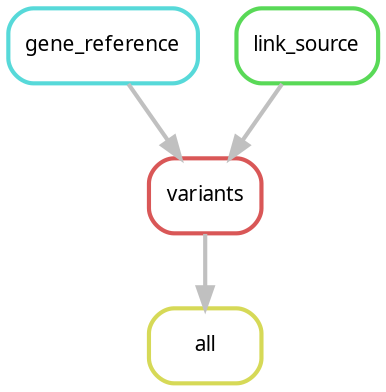 digraph snakemake_dag {
    graph[bgcolor=white, margin=0];
    node[shape=box, style=rounded, fontname=sans,                 fontsize=10, penwidth=2];
    edge[penwidth=2, color=grey];
	0[label = "all", color = "0.17 0.6 0.85", style="rounded"];
	1[label = "gene_reference", color = "0.50 0.6 0.85", style="rounded"];
	2[label = "link_source", color = "0.33 0.6 0.85", style="rounded"];
	3[label = "variants", color = "0.00 0.6 0.85", style="rounded"];
	3 -> 0
	2 -> 3
	1 -> 3
}            
